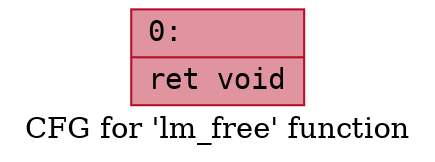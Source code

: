 digraph "CFG for 'lm_free' function" {
	label="CFG for 'lm_free' function";

	Node0x60000389eee0 [shape=record,color="#b70d28ff", style=filled, fillcolor="#b70d2870" fontname="Courier",label="{0:\l|  ret void\l}"];
}
